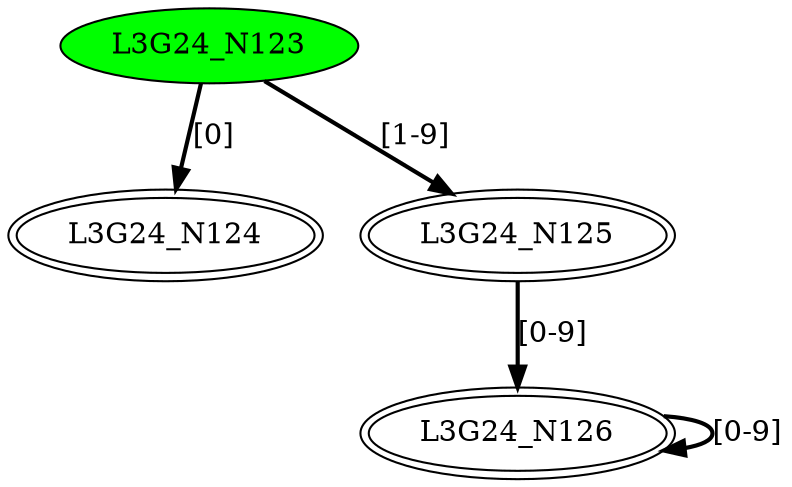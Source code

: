 digraph G24{
"L3G24_N123" [style=filled,fillcolor=green];
"L3G24_N124" [peripheries=2];
"L3G24_N125" [peripheries=2];
"L3G24_N126" [peripheries=2];
"L3G24_N123"->"L3G24_N124" [style = bold, label = "[0]"];
"L3G24_N123"->"L3G24_N125" [style = bold, label = "[1-9]"];
"L3G24_N125"->"L3G24_N126" [style = bold, label = "[0-9]"];
"L3G24_N126"->"L3G24_N126" [style = bold, label = "[0-9]"];
}

